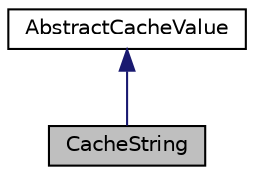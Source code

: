 digraph "CacheString"
{
 // LATEX_PDF_SIZE
  edge [fontname="Helvetica",fontsize="10",labelfontname="Helvetica",labelfontsize="10"];
  node [fontname="Helvetica",fontsize="10",shape=record];
  Node1 [label="CacheString",height=0.2,width=0.4,color="black", fillcolor="grey75", style="filled", fontcolor="black",tooltip="A cache value that contains a string."];
  Node2 -> Node1 [dir="back",color="midnightblue",fontsize="10",style="solid"];
  Node2 [label="AbstractCacheValue",height=0.2,width=0.4,color="black", fillcolor="white", style="filled",URL="$classAbstractCacheValue.html",tooltip="Abstract base class for cache values."];
}
